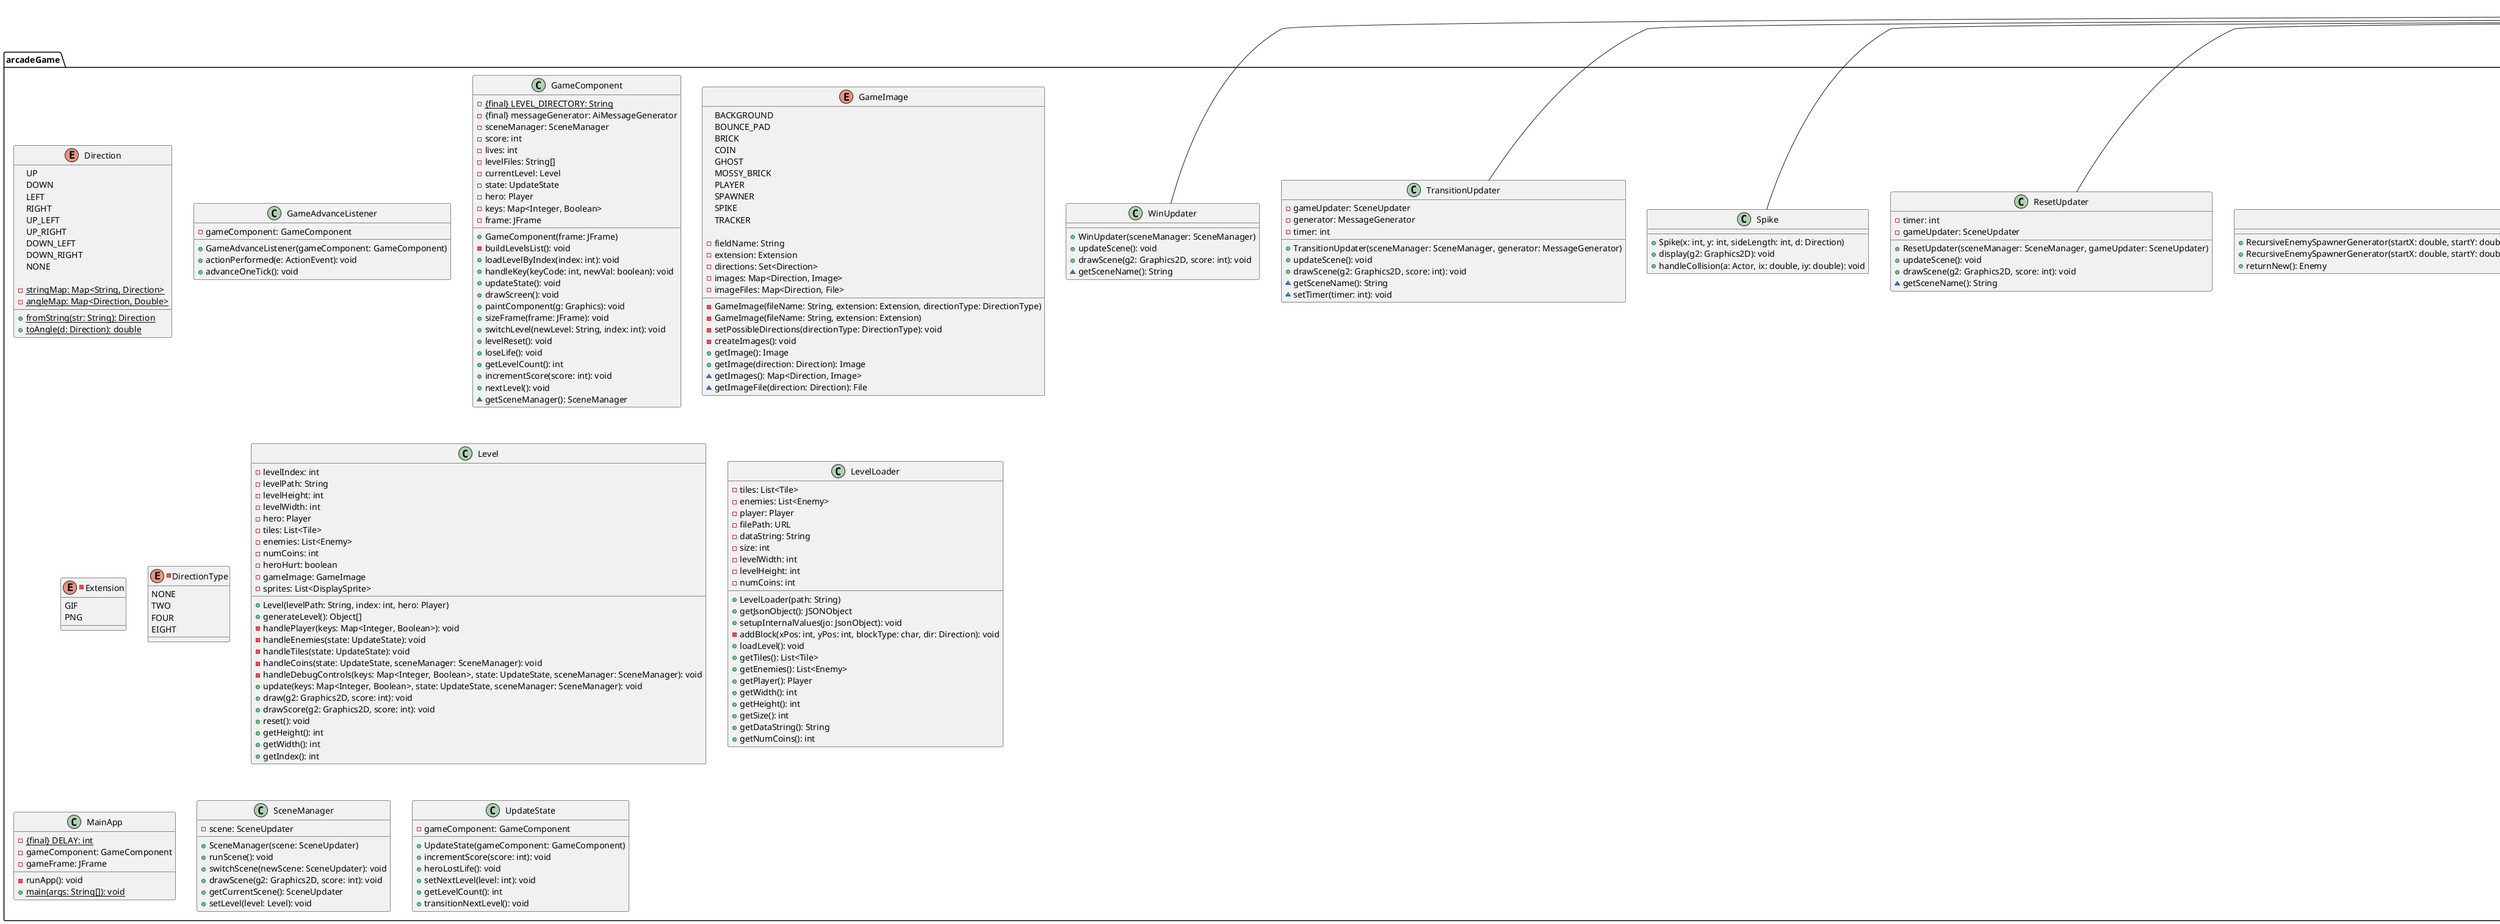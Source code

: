 @startuml ArcadeGame
package arcadeGame {
  abstract Actor {
    #{static} {final} APPROACH_FACTOR: int
    #{static} {final} SPEED: int
    #{static} {final} DEFAULT_SPEED: double
    -didCollideWithSpikes: boolean
    +Actor(startX: double, startY: double, width: double, height: double, gameImage: GameImage)
    ~{abstract} drawActor(g2: Graphics2D): void
    +toString(): String
    #handleTileCollisions(tiles: List<Tile>, xVel: double, yVel: double): void
    #update(tiles: List<Tile>): void
    #isHero(): boolean
    #isNonTrackingEnemy(): boolean
    #setSpikeCollision(didCollideWithSpikes: boolean): void
    #getSpikeCollision(): boolean
  }
  Actor -|> GameObject

  class AiMessageGenerator {
    -{static} {final} GEMINI_URL: String
    -response: CompletableFuture<HttpResponse<String>>
    +AiMessageGenerator()
    +generateEncouragingMessage(): String
    +requestMessage(): void
  }
  AiMessageGenerator .|> MessageGenerator

  class BouncePad {
    +BouncePad(x: int, y: int, width: int, height: int)
    #display(g2: Graphics2D): void
    +handleCollision(actor: Actor, xPos: double, yPos: double): void
  }
  BouncePad -|> Tile

  class Coin {
    +Coin(x: int, y: int, width: int, height: int)
    ~display(g2: Graphics2D): void
    ~handleCollision(actor: Actor, xPos: double, yPos: double): void
  }
  Coin -|> Tile

  class CollectedCoinSprite {
    -animationMetric: double
    +CollectedCoinSprite(x: double, y: double, width: double, height: double)
    +updatePosition(): void
  }
  CollectedCoinSprite -|> DisplaySprite

  class DeadEnemySprite {
    +DeadEnemySprite(x: double, y: double, width: double, height: double, vx: double, vy: double, dir: Direction, gameImage: GameImage)
    +updatePosition(): void
  }
  DeadEnemySprite -|> DisplaySprite

  enum Direction {
    UP
    DOWN
    LEFT
    RIGHT
    UP_LEFT
    UP_RIGHT
    DOWN_LEFT
    DOWN_RIGHT
    NONE

    -{static} stringMap: Map<String, Direction>
    -{static} angleMap: Map<Direction, Double>
    +{static} fromString(str: String): Direction
    +{static} toAngle(d: Direction): double
  }

  abstract DisplaySprite {
    +DisplaySprite(x: double, y: double, width: double, height: double, gameImage: GameImage)
    +canBeRemoved(screenSize: Rectangle): boolean
    +display(g2: Graphics2D): void
    +{abstract} updatePosition(): void
  }
  DisplaySprite -|> GameObject

  class Enemy {
    #adding: boolean
    +Enemy(startX: double, startY: double, width: double, height: double)
    +Enemy(startX: double, startY: double, width: double, height: double, velocityX: double, velocityY: double)
    +Enemy(startX: double, startY: double, width: double, height: double, velocityX: double, velocityY: double, gameImage: GameImage)
    +Enemy(startX: double, startY: double, width: double, height: double, dir: Direction)
    +Enemy(startX: double, startY: double, width: double, height: double, gameImage: GameImage)
    ~drawActor(g2: Graphics2D): void
    +getAdding(): boolean
    +setAdding(newAdding: boolean): void
    #returnNew(): Enemy
    +isNonTrackingEnemy(): boolean
    +getImage(): GameImage
    +getDir(): Direction
  }
  Enemy -|> Actor

  class EnemyGenerator {
    +EnemyGenerator(startX: double, startY: double, width: double, height: double, enemies: List<Enemy>, player: Player)
    +EnemyGenerator(startX: double, startY: double, width: double, height: double, velocityX: double, velocityY: double, enemies: List<Enemy>, player: Player)
    +returnNew(): Enemy
  }
  EnemyGenerator -|> EnemySpawner

  abstract EnemySpawner {
    #enemies: List<Enemy>
    #p: Player
    -timeInc: double
    +EnemySpawner(startX: double, startY: double, width: double, height: double, velocityX: double, velocityY: double, enemies: List<Enemy>, player: Player)
    +drawActor(g2: Graphics2D): void
    +update(tiles: List<Tile>): void
    +control(): void
    +{abstract} returnNew(): Enemy
    #getAngle(): double
    +isNonTrackingEnemy(): boolean
  }
  EnemySpawner -|> Enemy

  class EnemySpawnerGenerator {
    +EnemySpawnerGenerator(startX: double, startY: double, width: double, height: double, enemies: List<Enemy>, player: Player)
    +EnemySpawnerGenerator(startX: double, startY: double, width: double, height: double, velocityX: double, velocityY: double, enemies: List<Enemy>, player: Player)
    +returnNew(): Enemy
  }
  EnemySpawnerGenerator -|> EnemySpawner

  class GameAdvanceListener {
    -gameComponent: GameComponent
    +GameAdvanceListener(gameComponent: GameComponent)
    +actionPerformed(e: ActionEvent): void
    +advanceOneTick(): void
  }

  class GameComponent {
    -{static} {final} LEVEL_DIRECTORY: String
    -{final} messageGenerator: AiMessageGenerator
    -sceneManager: SceneManager
    -score: int
    -lives: int
    -levelFiles: String[]
    -currentLevel: Level
    -state: UpdateState
    -hero: Player
    -keys: Map<Integer, Boolean>
    -frame: JFrame
    +GameComponent(frame: JFrame)
    -buildLevelsList(): void
    +loadLevelByIndex(index: int): void
    +handleKey(keyCode: int, newVal: boolean): void
    +updateState(): void
    +drawScreen(): void
    +paintComponent(g: Graphics): void
    +sizeFrame(frame: JFrame): void
    +switchLevel(newLevel: String, index: int): void
    +levelReset(): void
    +loseLife(): void
    +getLevelCount(): int
    +incrementScore(score: int): void
    +nextLevel(): void
    ~getSceneManager(): SceneManager
  }

  enum GameImage {
    BACKGROUND
    BOUNCE_PAD
    BRICK
    COIN
    GHOST
    MOSSY_BRICK
    PLAYER
    SPAWNER
    SPIKE
    TRACKER

    -fieldName: String
    -extension: Extension
    -directions: Set<Direction>
    -images: Map<Direction, Image>
    -imageFiles: Map<Direction, File>
    -GameImage(fileName: String, extension: Extension, directionType: DirectionType)
    -GameImage(fileName: String, extension: Extension)
    -setPossibleDirections(directionType: DirectionType): void
    -createImages(): void
    +getImage(): Image
    +getImage(direction: Direction): Image
    ~getImages(): Map<Direction, Image>
    ~getImageFile(direction: Direction): File
  }

  -enum Extension {
    GIF
    PNG
  }

  -enum DirectionType {
    NONE
    TWO
    FOUR
    EIGHT
  }

  class GameObject {
    #x: double
    #y: double
    #width: double
    #height: double
    #vx: double
    #vy: double
    #gameImage: GameImage
    #dir: Direction
    +GameObject(x: double, y: double, width: double, height: double, gameImage: GameImage)
    +GameObject(x: int, y: int, width: int, height: int, gameImage: GameImage)
    +getX(): double
    +setX(x: double): void
    +getY(): double
    +setY(y: double): void
    +getVx(): double
    +setVx(vx: double): void
    +getVy(): double
    +setVy(vy: double): void
    +getHeight(): double
    +setHeight(height: double): void
    +getWidth(): double
    +setWidth(width: double): void
    +collidesWith(o: GameObject): boolean
    #drawImage(g2: Graphics2D): void
    #drawImage(g2: Graphics2D, scale: double, offset: double, negativeDirection: boolean): void
  }

  class GameUpdater {
    -keys: Map<Integer, Boolean>
    -state: UpdateState
    +GameUpdater(sm: SceneManager, level: Level, k: Map<Integer, Boolean>, state: UpdateState)
    +updateScene(): void
    +drawScene(g2: Graphics2D, score: int): void
    +changeLevel(level: Level): void
    ~getSceneName(): String
  }
  GameUpdater -|> SceneUpdater

  class HunterSeeker {
    -hero: Player
    +HunterSeeker startX: double, startY: double, width: double, height: double, h: Player)
    +HunterSeeker startX: double, startY: double, width: double, height: double, velocityX: double, velocityY: double, h: Player)
    +handleCollisions(tiles: List<Tile>, ix: double, iy: double): void
    +update(tiles: List<Tile>): void
    +control(): void
    +isNonTrackingEnemy(): boolean
  }
  HunterSeeker -|> Enemy

  class HunterSeekerGenerator {
    +HunterSeekerGenerator(startX: double, startY: double, width: double, height: double, velocityX: double, velocityY: double, enemies: List<Enemy>, player: Player)
    +returnNew(): Enemy
  }
  HunterSeekerGenerator -|> EnemySpawner

  class Level {
    -levelIndex: int
    -levelPath: String
    -levelHeight: int
    -levelWidth: int
    -hero: Player
    -tiles: List<Tile>
    -enemies: List<Enemy>
    -numCoins: int
    -heroHurt: boolean
    -gameImage: GameImage
    -sprites: List<DisplaySprite>
    +Level(levelPath: String, index: int, hero: Player)
    +generateLevel(): Object[]
    -handlePlayer(keys: Map<Integer, Boolean>): void
    -handleEnemies(state: UpdateState): void
    -handleTiles(state: UpdateState): void
    -handleCoins(state: UpdateState, sceneManager: SceneManager): void
    -handleDebugControls(keys: Map<Integer, Boolean>, state: UpdateState, sceneManager: SceneManager): void
    +update(keys: Map<Integer, Boolean>, state: UpdateState, sceneManager: SceneManager): void
    +draw(g2: Graphics2D, score: int): void
    +drawScore(g2: Graphics2D, score: int): void
    +reset(): void
    +getHeight(): int
    +getWidth(): int
    +getIndex(): int
  }

  class LevelLoader {
    -tiles: List<Tile>
    -enemies: List<Enemy>
    -player: Player
    -filePath: URL
    -dataString: String
    -size: int
    -levelWidth: int
    -levelHeight: int
    -numCoins: int
    +LevelLoader(path: String)
    +getJsonObject(): JSONObject
    +setupInternalValues(jo: JsonObject): void
    -addBlock(xPos: int, yPos: int, blockType: char, dir: Direction): void
    +loadLevel(): void
    +getTiles(): List<Tile>
    +getEnemies(): List<Enemy>
    +getPlayer(): Player
    +getWidth(): int
    +getHeight(): int
    +getSize(): int
    +getDataString(): String
    +getNumCoins(): int
  }

  class LossUpdater {
    -level: Level
    +LossUpdater(sceneManager: SceneManager, level: Level)
    +updateScene(): void
    +drawScene(g2: Graphics2D, score: int): void
    ~getSceneName(): String
  }
  LossUpdater -|> SceneUpdater

  class MainApp {
    -{static} {final} DELAY: int
    -gameComponent: GameComponent
    -gameFrame: JFrame
    -runApp(): void
    +{static} main(args: String[]): void
  }

  class MenuUpdater {
    -gameUpdater: GameUpdater
    -keys: Map<Integer, Boolean>
    +MenuUpdater(sceneManager: SceneManager, gameUpdater: GameUpdater, keys: Map<Integer, Boolean>)
    +updateScene(): void
    +drawScene(g2: Graphics2D, score: int): void
    ~getSceneName(): String
    ~setKeys(keys: Map<Integer, Boolean>): void
  }
  MenuUpdater -|> SceneUpdater

  interface MessageGenerator {
    +generateEncouragingMessage(): String
    +requestMessage(): void
  }

  class MossyWall {
    +MossyWall(x: int, y: int, width: int, height: int)
    ~display(g2: Graphics2D): void
  }
  MossyWall -|> Wall

  class PauseUpdater {
    -sceneUpdater: SceneUpdater
    -keys: Map<Integer, Boolean>
    -level: Level
    +PauseUpdater(sceneManager: SceneManager, gameUpdater: SceneUpdater, keys: Map<Integer, Boolean>, level: Level)
    +updateScene(): void
    +drawScene(g2: Graphics2D, score: int): void
    ~getSceneName(): String
  }
  PauseUpdater -|> SceneUpdater

  class Player {
    -gravity: double
    -jumpHeight: double
    -speed: double
    +Player(startX: double, startY: double, width: double, height: double)
    +update(keys: Map<Integer, Boolean>, tiles: List<Tile>): void
    +findKey(keys: Map<Integer, Boolean>, val: int): boolean
    +handleCollisions(enemy: Enemy): int
    +loseLife(): void
    +clearMovementSpeed(): void
    +handleKeyAction(keys: Map<Integer, Boolean>): void
    +drawActor(g2: Graphics2D): void
    +isHero(): boolean
  }
  Player -|> Actor

  class RecursiveEnemySpawnerGenerator {
    +RecursiveEnemySpawnerGenerator(startX: double, startY: double, width: double, height: double, enemies: List<Enemy>, player: Player)
    +RecursiveEnemySpawnerGenerator(startX: double, startY: double, width: double, height: double, velocityX: double, velocityY: double, enemies: List<Enemy>, player: Player)
    +returnNew(): Enemy
  }
  RecursiveEnemySpawnerGenerator -|> EnemySpawner

  class ResetUpdater {
    -timer: int
    -gameUpdater: SceneUpdater
    +ResetUpdater(sceneManager: SceneManager, gameUpdater: SceneUpdater)
    +updateScene(): void
    +drawScene(g2: Graphics2D, score: int): void
    ~getSceneName(): String
  }
  ResetUpdater -|> SceneUpdater

  class SceneManager {
    -scene: SceneUpdater
    +SceneManager(scene: SceneUpdater)
    +runScene(): void
    +switchScene(newScene: SceneUpdater): void
    +drawScene(g2: Graphics2D, score: int): void
    +getCurrentScene(): SceneUpdater
    +setLevel(level: Level): void
  }

  abstract SceneUpdater {
    #{static} {final} FONT_SIZE: int
    #sceneManager: SceneManager
    #level: Level
    +SceneUpdater(sceneManager: SceneManager)
    +{abstract} updateScene(): void
    +{abstract} drawScene(g2: Graphics2D, score: int): void
    ~getSceneName(): String
  }

  class Spike {
    +Spike(x: int, y: int, sideLength: int, d: Direction)
    +display(g2: Graphics2D): void
    +handleCollision(a: Actor, ix: double, iy: double): void
  }
  Spike -|> Tile

  abstract Tile {
    +Tile(x: int, y: int, width: int, height: int, gameImage: GameImage)
    #setRemove(): void
    ~shouldRemove(): boolean
    ~{abstract} display(g2: Graphics2D): void
    ~handleCollision(a: Actor, ix: double, iy: double): void
  }
  Tile -|> GameObject

  class TransitionUpdater {
    -gameUpdater: SceneUpdater
    -generator: MessageGenerator
    -timer: int
    +TransitionUpdater(sceneManager: SceneManager, generator: MessageGenerator)
    +updateScene(): void
    +drawScene(g2: Graphics2D, score: int): void
    ~getSceneName(): String
    ~setTimer(timer: int): void
  }
  TransitionUpdater -|> SceneUpdater

  class UpdateState {
    -gameComponent: GameComponent
    +UpdateState(gameComponent: GameComponent)
    +incrementScore(score: int): void
    +heroLostLife(): void
    +setNextLevel(level: int): void
    +getLevelCount(): int
    +transitionNextLevel(): void
  }

  class Wall {
    +Wall(x: int, y: int, width: int, height: int)
    +Wall(x: int, y: int, width: int, height: int, gameImage: GameImage)
    +display(g2: Graphics2D): void
  }
  Wall -|> Tile

  class WinUpdater {
    +WinUpdater(sceneManager: SceneManager)
    +updateScene(): void
    +drawScene(g2: Graphics2D, score: int): void
    ~getSceneName(): String
  }
  WinUpdater -|> SceneUpdater
}
@enduml